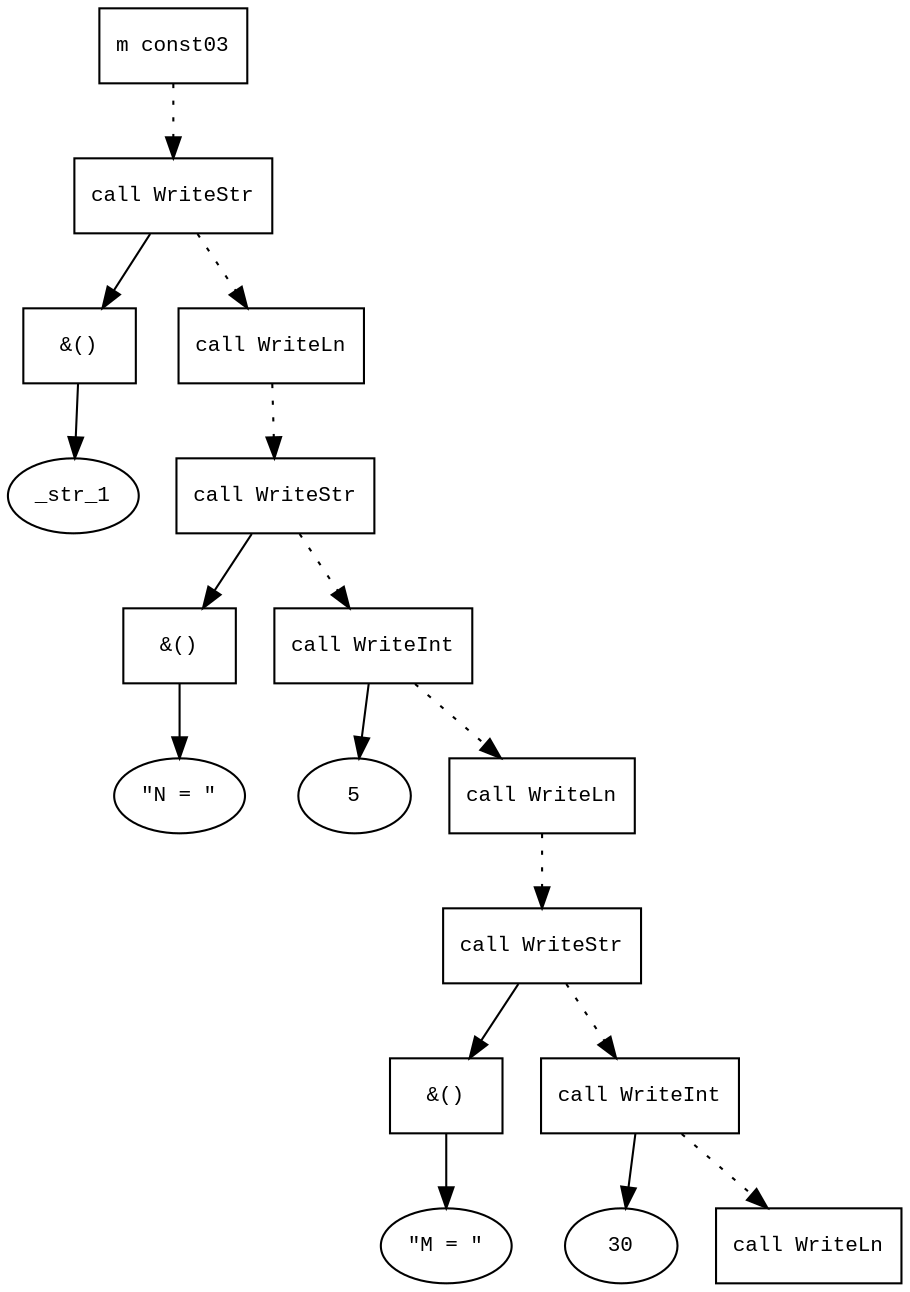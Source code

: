 digraph AST {
  graph [fontname="Times New Roman",fontsize=10];
  node  [fontname="Courier New",fontsize=10];
  edge  [fontname="Times New Roman",fontsize=10];

  node0 [label="m const03",shape=box];
  node19 [label="call WriteStr",shape=box];
  node21 [label="&()",shape=box];
  node20 [label="_str_1",shape=ellipse];
  node21->node20;
  node19->node21;
  node0 -> node19 [style=dotted];
  node23 [label="call WriteLn",shape=box];
  node19 -> node23 [style=dotted];
  node25 [label="call WriteStr",shape=box];
  node27 [label="&()",shape=box];
  node26 [label="\"N = \"",shape=ellipse];
  node27->node26;
  node25->node27;
  node23 -> node25 [style=dotted];
  node29 [label="call WriteInt",shape=box];
  node30 [label="5",shape=ellipse];
  node29->node30;
  node25 -> node29 [style=dotted];
  node32 [label="call WriteLn",shape=box];
  node29 -> node32 [style=dotted];
  node34 [label="call WriteStr",shape=box];
  node36 [label="&()",shape=box];
  node35 [label="\"M = \"",shape=ellipse];
  node36->node35;
  node34->node36;
  node32 -> node34 [style=dotted];
  node38 [label="call WriteInt",shape=box];
  node39 [label="30",shape=ellipse];
  node38->node39;
  node34 -> node38 [style=dotted];
  node41 [label="call WriteLn",shape=box];
  node38 -> node41 [style=dotted];
}
